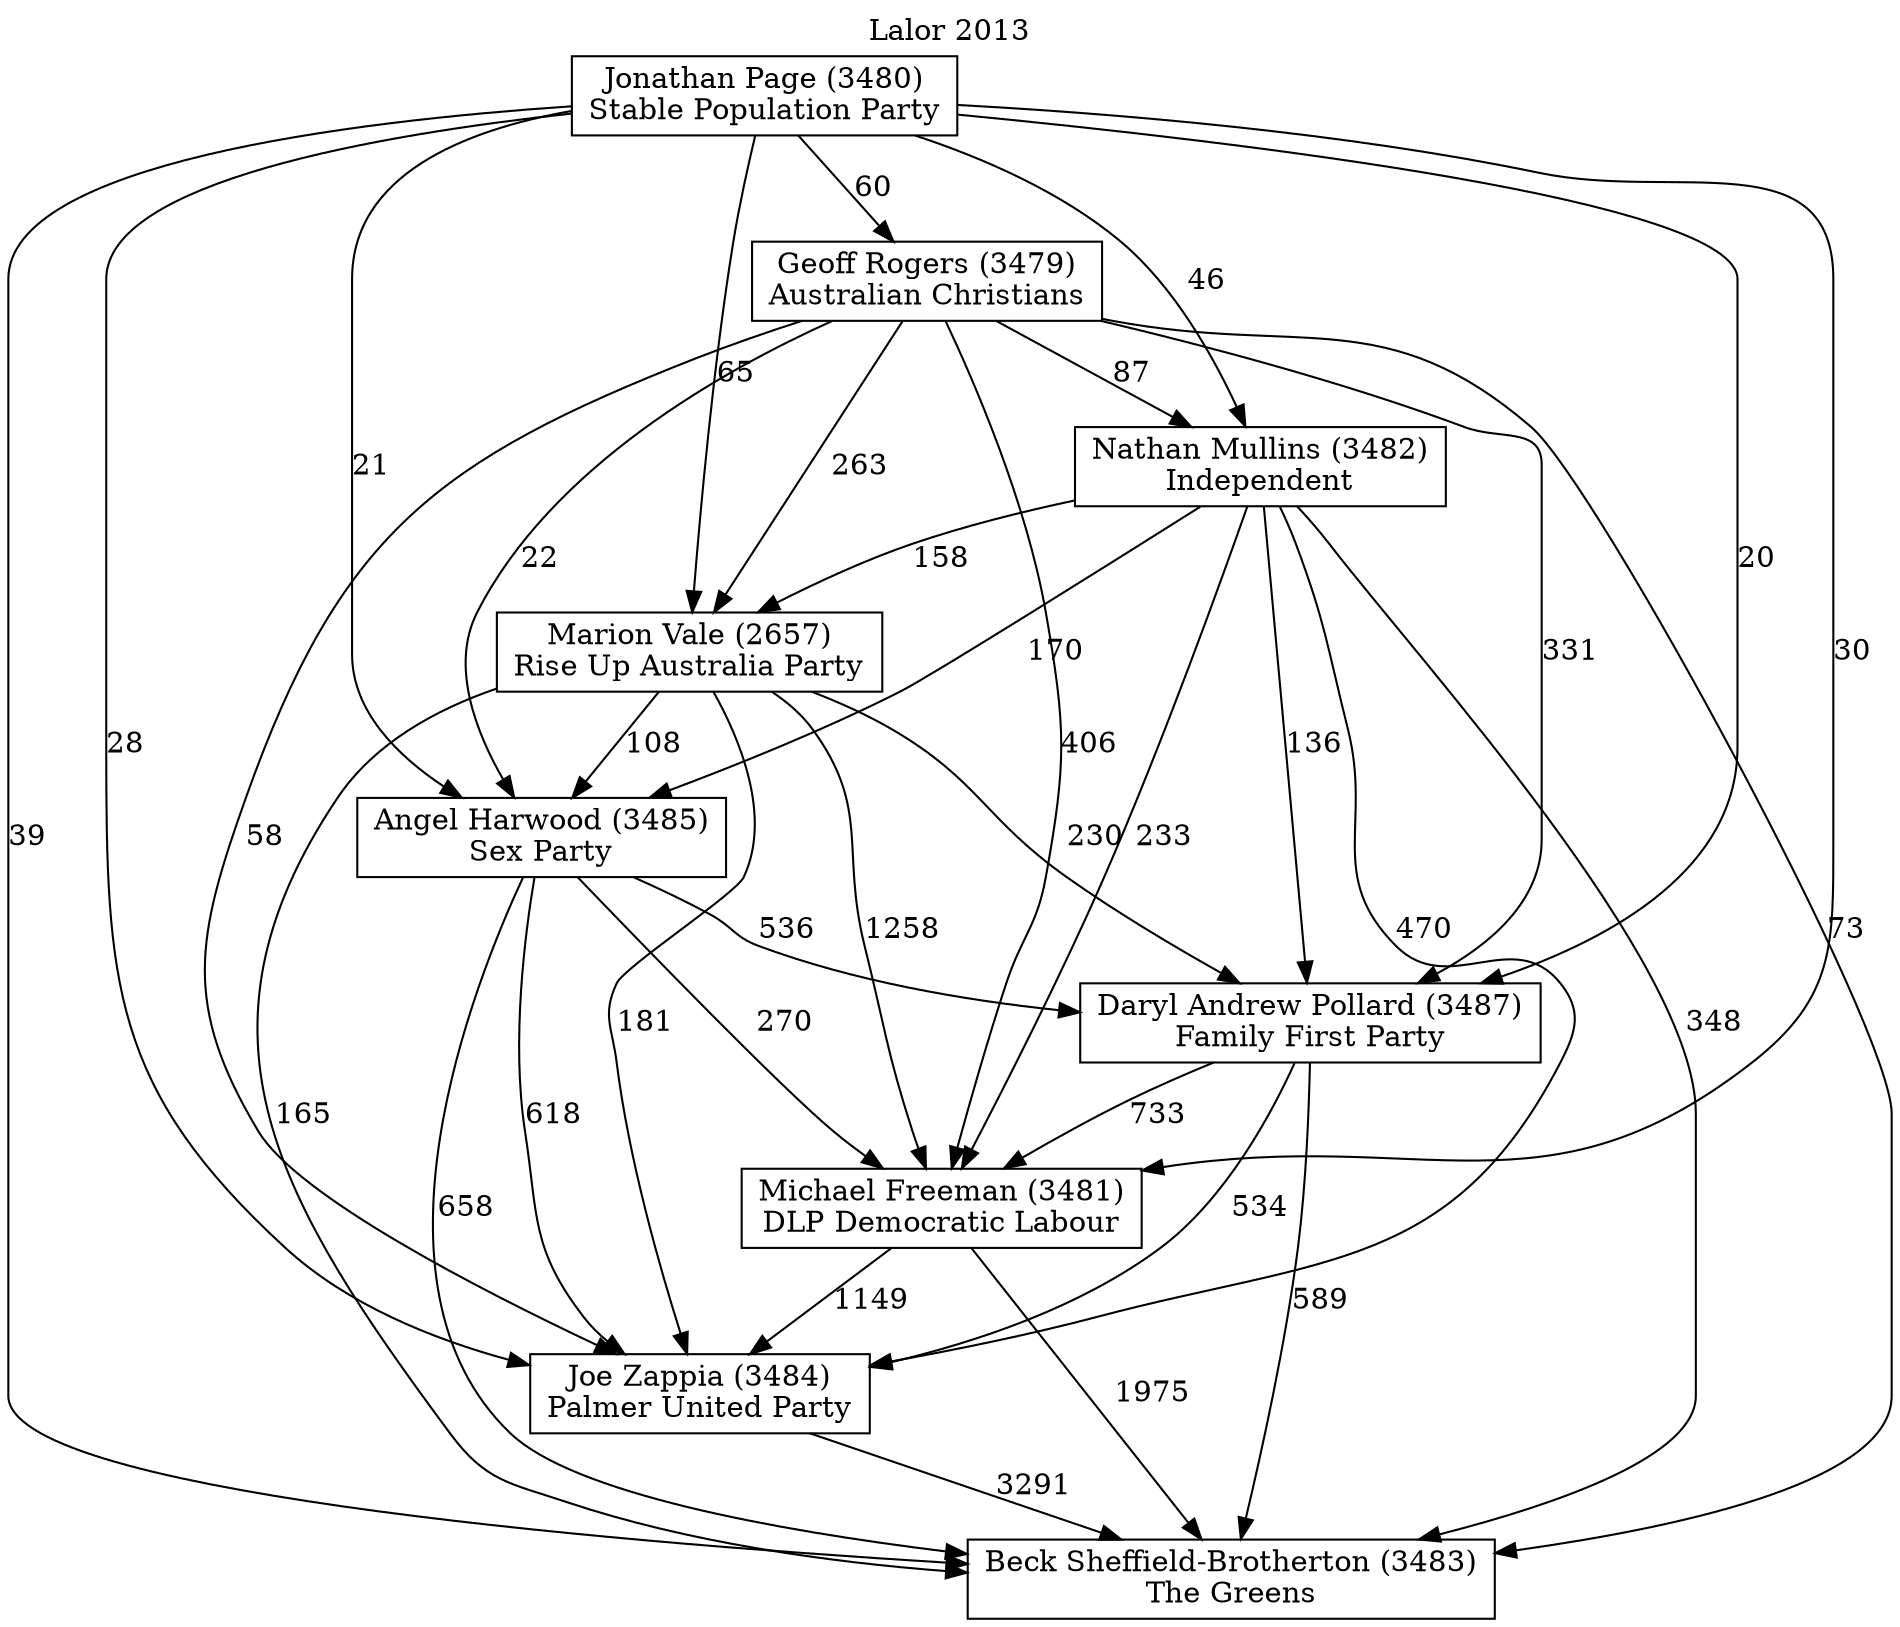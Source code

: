 // House preference flow
digraph "Beck Sheffield-Brotherton (3483)_Lalor_2013" {
	graph [label="Lalor 2013" labelloc=t mclimit=10]
	node [shape=box]
	"Angel Harwood (3485)" [label="Angel Harwood (3485)
Sex Party"]
	"Beck Sheffield-Brotherton (3483)" [label="Beck Sheffield-Brotherton (3483)
The Greens"]
	"Daryl Andrew Pollard (3487)" [label="Daryl Andrew Pollard (3487)
Family First Party"]
	"Geoff Rogers (3479)" [label="Geoff Rogers (3479)
Australian Christians"]
	"Joe Zappia (3484)" [label="Joe Zappia (3484)
Palmer United Party"]
	"Jonathan Page (3480)" [label="Jonathan Page (3480)
Stable Population Party"]
	"Marion Vale (2657)" [label="Marion Vale (2657)
Rise Up Australia Party"]
	"Michael Freeman (3481)" [label="Michael Freeman (3481)
DLP Democratic Labour"]
	"Nathan Mullins (3482)" [label="Nathan Mullins (3482)
Independent"]
	"Angel Harwood (3485)" -> "Beck Sheffield-Brotherton (3483)" [label=658]
	"Angel Harwood (3485)" -> "Daryl Andrew Pollard (3487)" [label=536]
	"Angel Harwood (3485)" -> "Joe Zappia (3484)" [label=618]
	"Angel Harwood (3485)" -> "Michael Freeman (3481)" [label=270]
	"Daryl Andrew Pollard (3487)" -> "Beck Sheffield-Brotherton (3483)" [label=589]
	"Daryl Andrew Pollard (3487)" -> "Joe Zappia (3484)" [label=534]
	"Daryl Andrew Pollard (3487)" -> "Michael Freeman (3481)" [label=733]
	"Geoff Rogers (3479)" -> "Angel Harwood (3485)" [label=22]
	"Geoff Rogers (3479)" -> "Beck Sheffield-Brotherton (3483)" [label=73]
	"Geoff Rogers (3479)" -> "Daryl Andrew Pollard (3487)" [label=331]
	"Geoff Rogers (3479)" -> "Joe Zappia (3484)" [label=58]
	"Geoff Rogers (3479)" -> "Marion Vale (2657)" [label=263]
	"Geoff Rogers (3479)" -> "Michael Freeman (3481)" [label=406]
	"Geoff Rogers (3479)" -> "Nathan Mullins (3482)" [label=87]
	"Joe Zappia (3484)" -> "Beck Sheffield-Brotherton (3483)" [label=3291]
	"Jonathan Page (3480)" -> "Angel Harwood (3485)" [label=21]
	"Jonathan Page (3480)" -> "Beck Sheffield-Brotherton (3483)" [label=39]
	"Jonathan Page (3480)" -> "Daryl Andrew Pollard (3487)" [label=20]
	"Jonathan Page (3480)" -> "Geoff Rogers (3479)" [label=60]
	"Jonathan Page (3480)" -> "Joe Zappia (3484)" [label=28]
	"Jonathan Page (3480)" -> "Marion Vale (2657)" [label=65]
	"Jonathan Page (3480)" -> "Michael Freeman (3481)" [label=30]
	"Jonathan Page (3480)" -> "Nathan Mullins (3482)" [label=46]
	"Marion Vale (2657)" -> "Angel Harwood (3485)" [label=108]
	"Marion Vale (2657)" -> "Beck Sheffield-Brotherton (3483)" [label=165]
	"Marion Vale (2657)" -> "Daryl Andrew Pollard (3487)" [label=230]
	"Marion Vale (2657)" -> "Joe Zappia (3484)" [label=181]
	"Marion Vale (2657)" -> "Michael Freeman (3481)" [label=1258]
	"Michael Freeman (3481)" -> "Beck Sheffield-Brotherton (3483)" [label=1975]
	"Michael Freeman (3481)" -> "Joe Zappia (3484)" [label=1149]
	"Nathan Mullins (3482)" -> "Angel Harwood (3485)" [label=170]
	"Nathan Mullins (3482)" -> "Beck Sheffield-Brotherton (3483)" [label=348]
	"Nathan Mullins (3482)" -> "Daryl Andrew Pollard (3487)" [label=136]
	"Nathan Mullins (3482)" -> "Joe Zappia (3484)" [label=470]
	"Nathan Mullins (3482)" -> "Marion Vale (2657)" [label=158]
	"Nathan Mullins (3482)" -> "Michael Freeman (3481)" [label=233]
}
